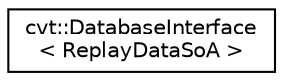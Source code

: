digraph "Graphical Class Hierarchy"
{
 // LATEX_PDF_SIZE
  edge [fontname="Helvetica",fontsize="10",labelfontname="Helvetica",labelfontsize="10"];
  node [fontname="Helvetica",fontsize="10",shape=record];
  rankdir="LR";
  Node0 [label="cvt::DatabaseInterface\l\< ReplayDataSoA \>",height=0.2,width=0.4,color="black", fillcolor="white", style="filled",URL="$d5/db8/structcvt_1_1DatabaseInterface_3_01ReplayDataSoA_01_4.html",tooltip=" "];
}
